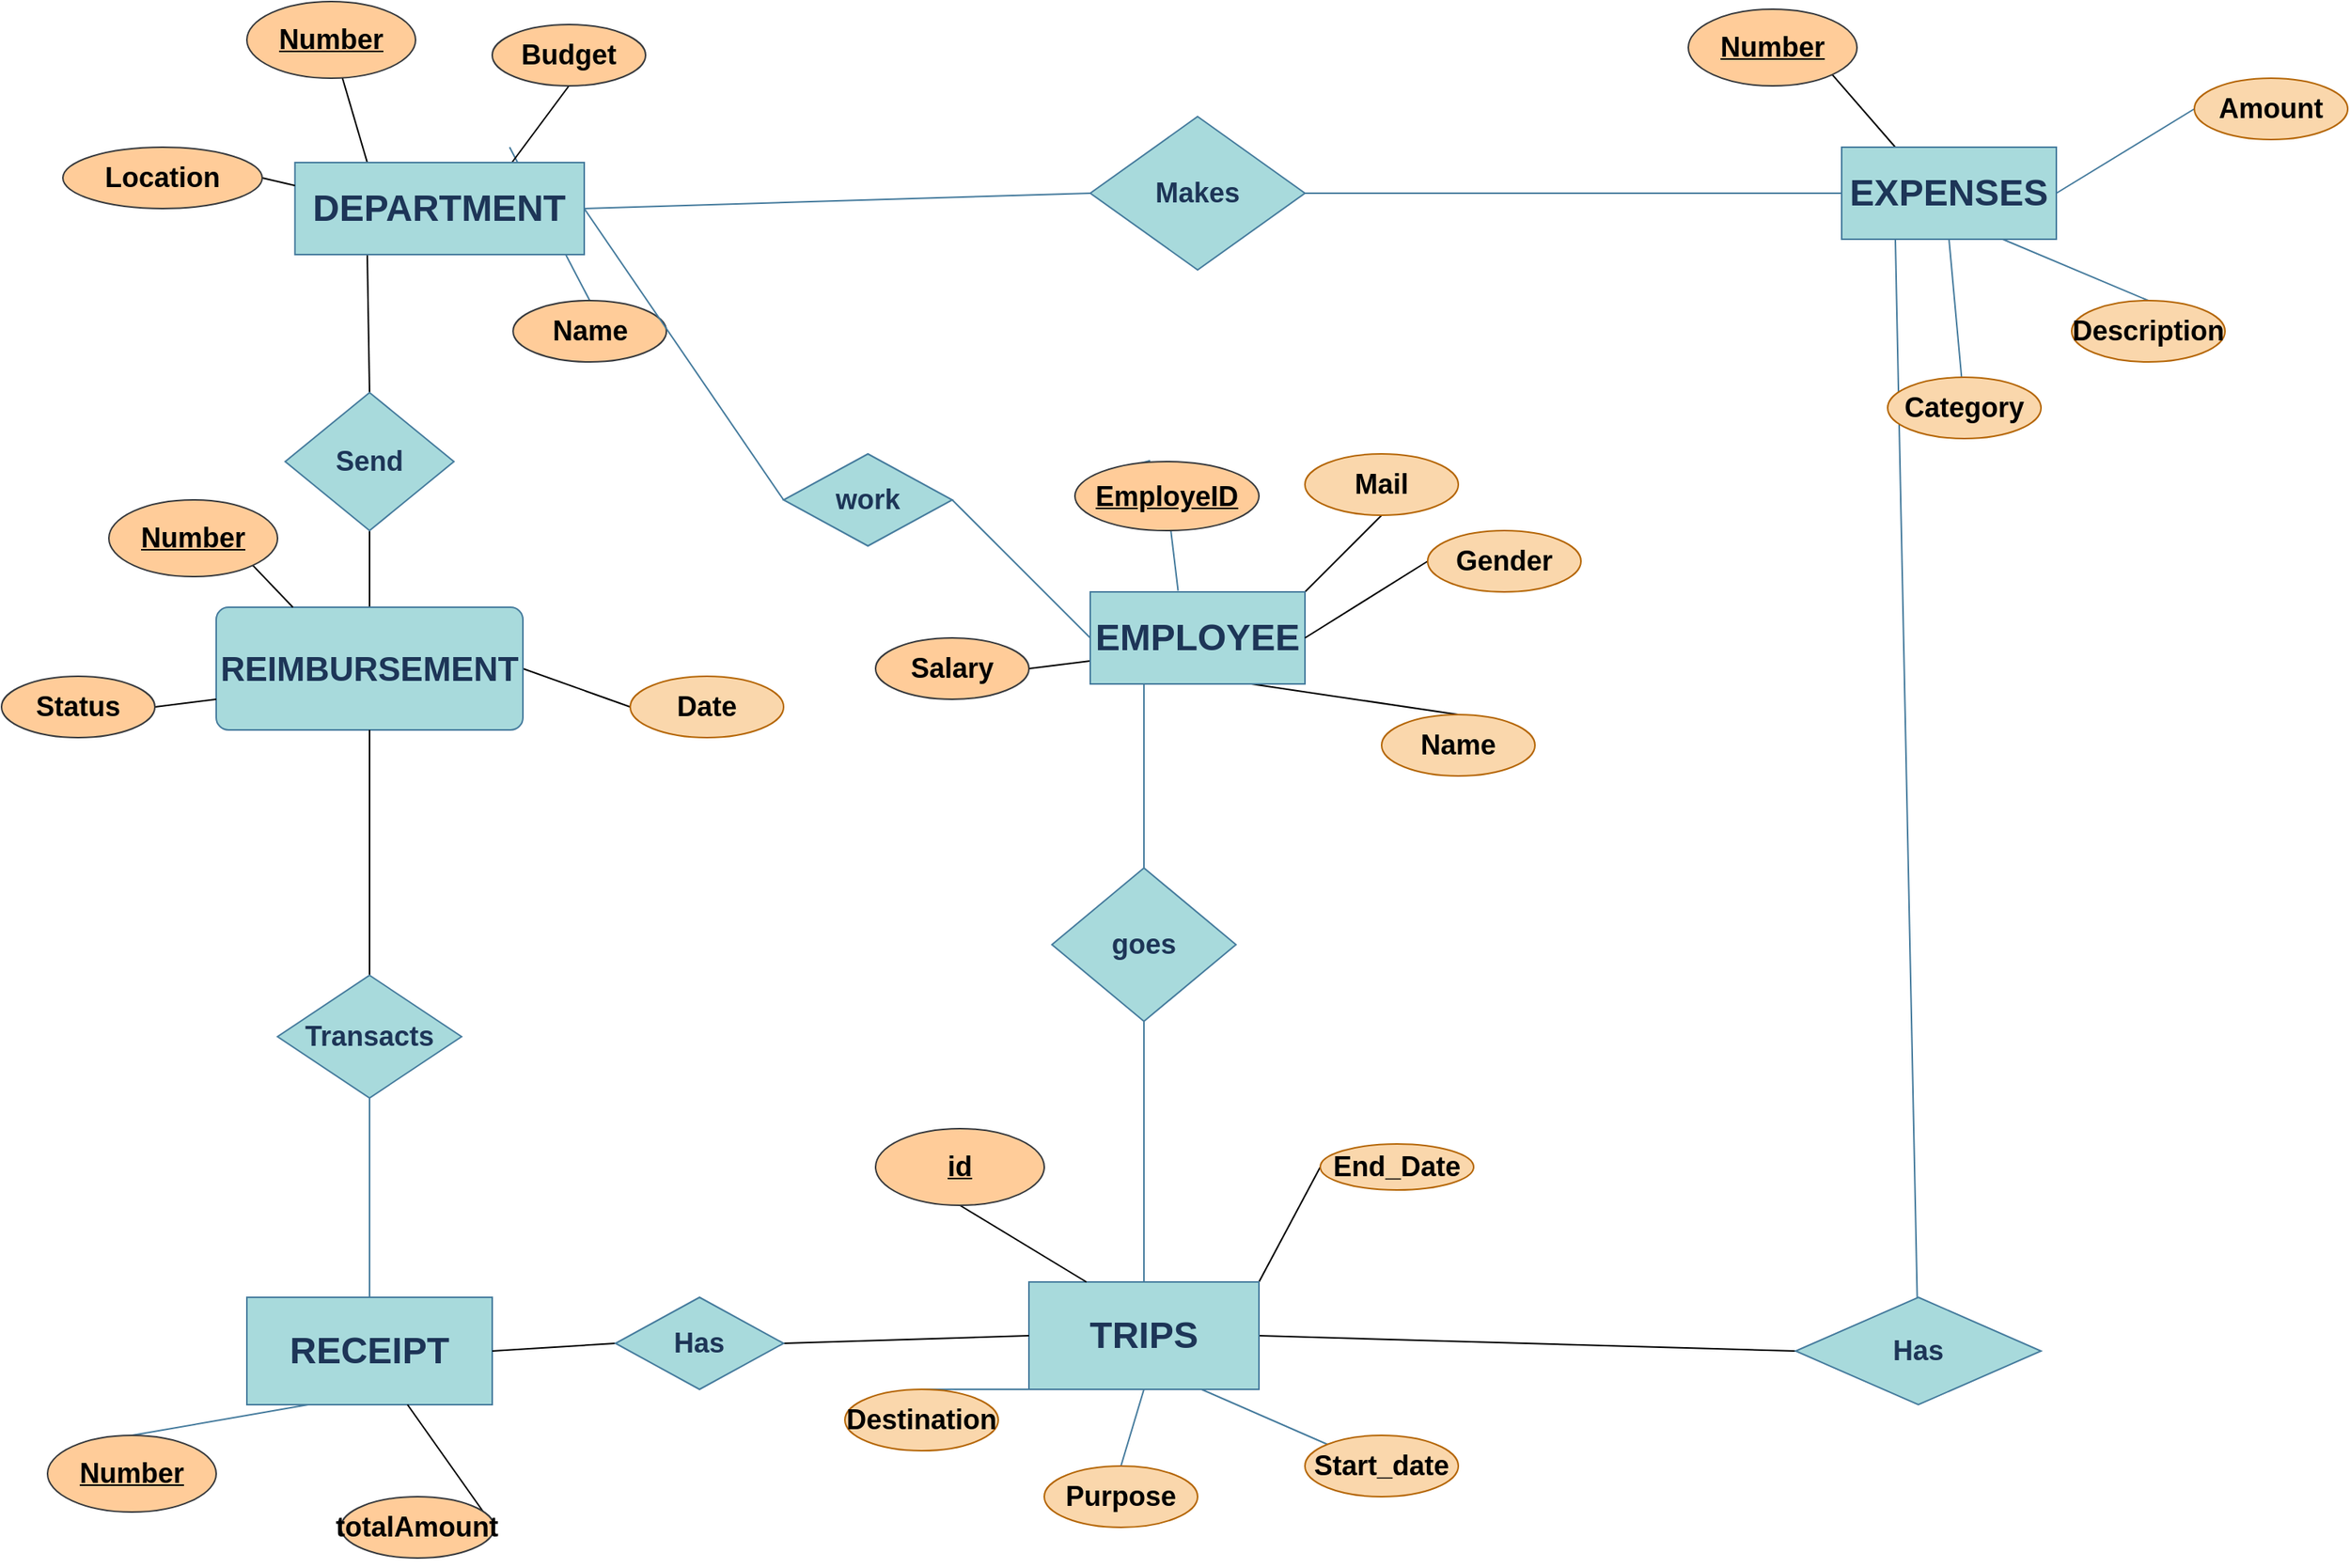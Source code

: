 <mxfile version="22.1.13" type="github">
  <diagram name="Sayfa -1" id="tAK1WNqzjO5zu7eQM2dV">
    <mxGraphModel dx="1909" dy="1096" grid="1" gridSize="10" guides="1" tooltips="1" connect="1" arrows="1" fold="1" page="1" pageScale="1" pageWidth="1654" pageHeight="1169" background="#FFFFFF" math="0" shadow="0">
      <root>
        <mxCell id="0" />
        <mxCell id="1" parent="0" />
        <mxCell id="8LL4Cj1OAmR2oA_F3G93-10" style="edgeStyle=none;rounded=0;orthogonalLoop=1;jettySize=auto;html=1;exitX=0.75;exitY=1;exitDx=0;exitDy=0;entryX=0.5;entryY=0;entryDx=0;entryDy=0;endArrow=none;endFill=0;" parent="1" source="LRJ7ucOdWmaU4i4guX7y-19" target="8LL4Cj1OAmR2oA_F3G93-9" edge="1">
          <mxGeometry relative="1" as="geometry" />
        </mxCell>
        <mxCell id="8LL4Cj1OAmR2oA_F3G93-16" style="edgeStyle=none;rounded=0;orthogonalLoop=1;jettySize=auto;html=1;exitX=0;exitY=0.75;exitDx=0;exitDy=0;entryX=1;entryY=0.5;entryDx=0;entryDy=0;endArrow=none;endFill=0;" parent="1" source="LRJ7ucOdWmaU4i4guX7y-19" target="8LL4Cj1OAmR2oA_F3G93-12" edge="1">
          <mxGeometry relative="1" as="geometry" />
        </mxCell>
        <mxCell id="8LL4Cj1OAmR2oA_F3G93-82" style="edgeStyle=none;rounded=0;orthogonalLoop=1;jettySize=auto;html=1;exitX=1;exitY=0;exitDx=0;exitDy=0;entryX=0.5;entryY=1;entryDx=0;entryDy=0;endArrow=none;endFill=0;" parent="1" source="LRJ7ucOdWmaU4i4guX7y-19" target="LRJ7ucOdWmaU4i4guX7y-51" edge="1">
          <mxGeometry relative="1" as="geometry" />
        </mxCell>
        <mxCell id="LRJ7ucOdWmaU4i4guX7y-19" value="&lt;h1&gt;EMPLOYEE&lt;/h1&gt;" style="rounded=0;whiteSpace=wrap;html=1;fillColor=#A8DADC;strokeColor=#457B9D;fontColor=#1D3557;labelBackgroundColor=none;" parent="1" vertex="1">
          <mxGeometry x="760" y="490" width="140" height="60" as="geometry" />
        </mxCell>
        <mxCell id="LRJ7ucOdWmaU4i4guX7y-21" value="&lt;h1&gt;RECEIPT&lt;/h1&gt;" style="whiteSpace=wrap;html=1;fillColor=#A8DADC;fontColor=#1D3557;strokeColor=#457B9D;labelBackgroundColor=none;" parent="1" vertex="1">
          <mxGeometry x="210" y="950" width="160" height="70" as="geometry" />
        </mxCell>
        <mxCell id="LRJ7ucOdWmaU4i4guX7y-75" style="edgeStyle=none;rounded=0;orthogonalLoop=1;jettySize=auto;html=1;exitX=0.25;exitY=1;exitDx=0;exitDy=0;entryX=0.5;entryY=0;entryDx=0;entryDy=0;strokeColor=#457B9D;fontColor=#1D3557;fillColor=#A8DADC;endArrow=none;endFill=0;" parent="1" source="LRJ7ucOdWmaU4i4guX7y-22" target="LRJ7ucOdWmaU4i4guX7y-70" edge="1">
          <mxGeometry relative="1" as="geometry" />
        </mxCell>
        <mxCell id="LRJ7ucOdWmaU4i4guX7y-77" style="edgeStyle=none;rounded=0;orthogonalLoop=1;jettySize=auto;html=1;exitX=0.75;exitY=1;exitDx=0;exitDy=0;entryX=0;entryY=0;entryDx=0;entryDy=0;strokeColor=#457B9D;fontColor=#1D3557;fillColor=#A8DADC;endArrow=none;endFill=0;" parent="1" source="LRJ7ucOdWmaU4i4guX7y-22" target="LRJ7ucOdWmaU4i4guX7y-72" edge="1">
          <mxGeometry relative="1" as="geometry" />
        </mxCell>
        <mxCell id="LRJ7ucOdWmaU4i4guX7y-139" style="edgeStyle=none;rounded=0;orthogonalLoop=1;jettySize=auto;html=1;exitX=0.5;exitY=0;exitDx=0;exitDy=0;entryX=0.5;entryY=1;entryDx=0;entryDy=0;strokeColor=#457B9D;fontColor=#1D3557;fillColor=#A8DADC;endArrow=none;endFill=0;" parent="1" source="LRJ7ucOdWmaU4i4guX7y-22" target="LRJ7ucOdWmaU4i4guX7y-138" edge="1">
          <mxGeometry relative="1" as="geometry" />
        </mxCell>
        <mxCell id="8LL4Cj1OAmR2oA_F3G93-44" style="edgeStyle=none;rounded=0;orthogonalLoop=1;jettySize=auto;html=1;exitX=1;exitY=0;exitDx=0;exitDy=0;entryX=0;entryY=0.5;entryDx=0;entryDy=0;endArrow=none;endFill=0;" parent="1" source="LRJ7ucOdWmaU4i4guX7y-22" target="LRJ7ucOdWmaU4i4guX7y-79" edge="1">
          <mxGeometry relative="1" as="geometry" />
        </mxCell>
        <mxCell id="8LL4Cj1OAmR2oA_F3G93-77" style="edgeStyle=none;rounded=0;orthogonalLoop=1;jettySize=auto;html=1;exitX=1;exitY=0.5;exitDx=0;exitDy=0;entryX=0;entryY=0.5;entryDx=0;entryDy=0;endArrow=none;endFill=0;" parent="1" source="LRJ7ucOdWmaU4i4guX7y-22" target="LRJ7ucOdWmaU4i4guX7y-155" edge="1">
          <mxGeometry relative="1" as="geometry" />
        </mxCell>
        <mxCell id="LRJ7ucOdWmaU4i4guX7y-22" value="&lt;h1&gt;TRIPS&lt;/h1&gt;" style="whiteSpace=wrap;html=1;strokeColor=#457B9D;fontColor=#1D3557;fillColor=#A8DADC;labelBackgroundColor=none;" parent="1" vertex="1">
          <mxGeometry x="720" y="940" width="150" height="70" as="geometry" />
        </mxCell>
        <mxCell id="LRJ7ucOdWmaU4i4guX7y-89" style="edgeStyle=none;rounded=0;orthogonalLoop=1;jettySize=auto;html=1;exitX=1;exitY=0.5;exitDx=0;exitDy=0;entryX=0;entryY=0.5;entryDx=0;entryDy=0;strokeColor=#457B9D;fontColor=#1D3557;fillColor=#A8DADC;endArrow=none;endFill=0;" parent="1" source="LRJ7ucOdWmaU4i4guX7y-23" target="LRJ7ucOdWmaU4i4guX7y-82" edge="1">
          <mxGeometry relative="1" as="geometry" />
        </mxCell>
        <mxCell id="LRJ7ucOdWmaU4i4guX7y-93" style="edgeStyle=none;rounded=0;orthogonalLoop=1;jettySize=auto;html=1;exitX=0.5;exitY=1;exitDx=0;exitDy=0;strokeColor=#457B9D;fontColor=#1D3557;fillColor=#A8DADC;endArrow=none;endFill=0;" parent="1" source="LRJ7ucOdWmaU4i4guX7y-23" target="LRJ7ucOdWmaU4i4guX7y-90" edge="1">
          <mxGeometry relative="1" as="geometry" />
        </mxCell>
        <mxCell id="LRJ7ucOdWmaU4i4guX7y-154" style="edgeStyle=none;rounded=0;orthogonalLoop=1;jettySize=auto;html=1;exitX=0.25;exitY=1;exitDx=0;exitDy=0;strokeColor=#457B9D;fontColor=#1D3557;fillColor=#A8DADC;endArrow=none;endFill=0;" parent="1" source="LRJ7ucOdWmaU4i4guX7y-23" target="LRJ7ucOdWmaU4i4guX7y-155" edge="1">
          <mxGeometry relative="1" as="geometry">
            <mxPoint x="1279.636" y="830" as="targetPoint" />
          </mxGeometry>
        </mxCell>
        <mxCell id="8LL4Cj1OAmR2oA_F3G93-39" style="edgeStyle=none;rounded=0;orthogonalLoop=1;jettySize=auto;html=1;exitX=0.25;exitY=0;exitDx=0;exitDy=0;entryX=1;entryY=1;entryDx=0;entryDy=0;endArrow=none;endFill=0;" parent="1" source="LRJ7ucOdWmaU4i4guX7y-23" target="8LL4Cj1OAmR2oA_F3G93-38" edge="1">
          <mxGeometry relative="1" as="geometry" />
        </mxCell>
        <mxCell id="LRJ7ucOdWmaU4i4guX7y-23" value="&lt;h1&gt;EXPENSES&lt;/h1&gt;" style="whiteSpace=wrap;html=1;strokeColor=#457B9D;fontColor=#1D3557;fillColor=#A8DADC;" parent="1" vertex="1">
          <mxGeometry x="1250" y="200" width="140" height="60" as="geometry" />
        </mxCell>
        <mxCell id="LRJ7ucOdWmaU4i4guX7y-51" value="&lt;h2&gt;Mail&lt;/h2&gt;" style="ellipse;whiteSpace=wrap;html=1;align=center;strokeColor=#b46504;fillColor=#fad7ac;" parent="1" vertex="1">
          <mxGeometry x="900" y="400" width="100" height="40" as="geometry" />
        </mxCell>
        <mxCell id="8LL4Cj1OAmR2oA_F3G93-8" style="edgeStyle=none;rounded=0;orthogonalLoop=1;jettySize=auto;html=1;exitX=0;exitY=0.5;exitDx=0;exitDy=0;entryX=1;entryY=0.5;entryDx=0;entryDy=0;endArrow=none;endFill=0;" parent="1" source="LRJ7ucOdWmaU4i4guX7y-61" target="LRJ7ucOdWmaU4i4guX7y-19" edge="1">
          <mxGeometry relative="1" as="geometry" />
        </mxCell>
        <mxCell id="LRJ7ucOdWmaU4i4guX7y-61" value="&lt;h2&gt;Gender&lt;/h2&gt;" style="ellipse;whiteSpace=wrap;html=1;align=center;strokeColor=#b46504;fillColor=#fad7ac;" parent="1" vertex="1">
          <mxGeometry x="980" y="450" width="100" height="40" as="geometry" />
        </mxCell>
        <mxCell id="LRJ7ucOdWmaU4i4guX7y-62" style="edgeStyle=none;rounded=0;orthogonalLoop=1;jettySize=auto;html=1;entryX=0;entryY=0.75;entryDx=0;entryDy=0;strokeColor=#457B9D;fontColor=#1D3557;fillColor=#A8DADC;" parent="1" source="LRJ7ucOdWmaU4i4guX7y-19" target="LRJ7ucOdWmaU4i4guX7y-19" edge="1">
          <mxGeometry relative="1" as="geometry" />
        </mxCell>
        <mxCell id="LRJ7ucOdWmaU4i4guX7y-70" value="&lt;h2&gt;Destination&lt;/h2&gt;" style="ellipse;whiteSpace=wrap;html=1;align=center;strokeColor=#b46504;fillColor=#fad7ac;" parent="1" vertex="1">
          <mxGeometry x="600" y="1010" width="100" height="40" as="geometry" />
        </mxCell>
        <mxCell id="LRJ7ucOdWmaU4i4guX7y-76" style="edgeStyle=none;rounded=0;orthogonalLoop=1;jettySize=auto;html=1;exitX=0.5;exitY=0;exitDx=0;exitDy=0;entryX=0.5;entryY=1;entryDx=0;entryDy=0;strokeColor=#457B9D;fontColor=#1D3557;fillColor=#A8DADC;endArrow=none;endFill=0;" parent="1" source="LRJ7ucOdWmaU4i4guX7y-71" target="LRJ7ucOdWmaU4i4guX7y-22" edge="1">
          <mxGeometry relative="1" as="geometry" />
        </mxCell>
        <mxCell id="LRJ7ucOdWmaU4i4guX7y-71" value="&lt;h2&gt;Purpose&lt;/h2&gt;" style="ellipse;whiteSpace=wrap;html=1;align=center;strokeColor=#b46504;fillColor=#fad7ac;" parent="1" vertex="1">
          <mxGeometry x="730" y="1060" width="100" height="40" as="geometry" />
        </mxCell>
        <mxCell id="LRJ7ucOdWmaU4i4guX7y-72" value="&lt;h2&gt;Start_date&lt;/h2&gt;" style="ellipse;whiteSpace=wrap;html=1;align=center;strokeColor=#b46504;fillColor=#fad7ac;" parent="1" vertex="1">
          <mxGeometry x="900" y="1040" width="100" height="40" as="geometry" />
        </mxCell>
        <mxCell id="LRJ7ucOdWmaU4i4guX7y-79" value="&lt;h2&gt;End_Date&lt;/h2&gt;" style="ellipse;whiteSpace=wrap;html=1;align=center;strokeColor=#b46504;fillColor=#fad7ac;" parent="1" vertex="1">
          <mxGeometry x="910" y="850" width="100" height="30" as="geometry" />
        </mxCell>
        <mxCell id="LRJ7ucOdWmaU4i4guX7y-87" style="edgeStyle=none;rounded=0;orthogonalLoop=1;jettySize=auto;html=1;exitX=0.5;exitY=0;exitDx=0;exitDy=0;entryX=0.75;entryY=1;entryDx=0;entryDy=0;strokeColor=#457B9D;fontColor=#1D3557;fillColor=#A8DADC;endArrow=none;endFill=0;" parent="1" source="LRJ7ucOdWmaU4i4guX7y-81" target="LRJ7ucOdWmaU4i4guX7y-23" edge="1">
          <mxGeometry relative="1" as="geometry" />
        </mxCell>
        <mxCell id="LRJ7ucOdWmaU4i4guX7y-81" value="&lt;h2&gt;Description&lt;/h2&gt;" style="ellipse;whiteSpace=wrap;html=1;align=center;strokeColor=#b46504;fillColor=#fad7ac;" parent="1" vertex="1">
          <mxGeometry x="1400" y="300" width="100" height="40" as="geometry" />
        </mxCell>
        <mxCell id="LRJ7ucOdWmaU4i4guX7y-82" value="&lt;h2&gt;Amount&lt;/h2&gt;" style="ellipse;whiteSpace=wrap;html=1;align=center;strokeColor=#b46504;fillColor=#fad7ac;" parent="1" vertex="1">
          <mxGeometry x="1480" y="155" width="100" height="40" as="geometry" />
        </mxCell>
        <mxCell id="LRJ7ucOdWmaU4i4guX7y-90" value="&lt;h2&gt;Category&lt;/h2&gt;" style="ellipse;whiteSpace=wrap;html=1;align=center;strokeColor=#b46504;fillColor=#fad7ac;" parent="1" vertex="1">
          <mxGeometry x="1280" y="350" width="100" height="40" as="geometry" />
        </mxCell>
        <mxCell id="LRJ7ucOdWmaU4i4guX7y-103" style="edgeStyle=none;rounded=0;orthogonalLoop=1;jettySize=auto;html=1;exitX=0.75;exitY=1;exitDx=0;exitDy=0;entryX=0.5;entryY=0;entryDx=0;entryDy=0;strokeColor=#457B9D;fontColor=#1D3557;fillColor=#A8DADC;endArrow=none;endFill=0;" parent="1" target="LRJ7ucOdWmaU4i4guX7y-97" edge="1">
          <mxGeometry relative="1" as="geometry">
            <mxPoint x="381.345" y="200" as="sourcePoint" />
          </mxGeometry>
        </mxCell>
        <mxCell id="LRJ7ucOdWmaU4i4guX7y-136" style="edgeStyle=none;rounded=0;orthogonalLoop=1;jettySize=auto;html=1;exitX=1;exitY=0.5;exitDx=0;exitDy=0;entryX=0;entryY=0.5;entryDx=0;entryDy=0;strokeColor=#457B9D;fontColor=#1D3557;fillColor=#A8DADC;endArrow=none;endFill=0;" parent="1" source="LRJ7ucOdWmaU4i4guX7y-95" target="LRJ7ucOdWmaU4i4guX7y-135" edge="1">
          <mxGeometry relative="1" as="geometry">
            <mxPoint x="825.03" y="344.271" as="sourcePoint" />
          </mxGeometry>
        </mxCell>
        <mxCell id="8LL4Cj1OAmR2oA_F3G93-23" style="edgeStyle=none;rounded=0;orthogonalLoop=1;jettySize=auto;html=1;exitX=0.25;exitY=0;exitDx=0;exitDy=0;endArrow=none;endFill=0;" parent="1" source="LRJ7ucOdWmaU4i4guX7y-95" target="8LL4Cj1OAmR2oA_F3G93-22" edge="1">
          <mxGeometry relative="1" as="geometry" />
        </mxCell>
        <mxCell id="8LL4Cj1OAmR2oA_F3G93-24" style="edgeStyle=none;rounded=0;orthogonalLoop=1;jettySize=auto;html=1;exitX=0.75;exitY=0;exitDx=0;exitDy=0;entryX=0.5;entryY=1;entryDx=0;entryDy=0;endArrow=none;endFill=0;" parent="1" source="LRJ7ucOdWmaU4i4guX7y-95" target="8LL4Cj1OAmR2oA_F3G93-21" edge="1">
          <mxGeometry relative="1" as="geometry" />
        </mxCell>
        <mxCell id="8LL4Cj1OAmR2oA_F3G93-32" style="edgeStyle=none;rounded=0;orthogonalLoop=1;jettySize=auto;html=1;exitX=0.25;exitY=1;exitDx=0;exitDy=0;entryX=0.5;entryY=0;entryDx=0;entryDy=0;endArrow=none;endFill=0;" parent="1" source="LRJ7ucOdWmaU4i4guX7y-95" target="LRJ7ucOdWmaU4i4guX7y-120" edge="1">
          <mxGeometry relative="1" as="geometry" />
        </mxCell>
        <mxCell id="LRJ7ucOdWmaU4i4guX7y-95" value="&lt;h1&gt;DEPARTMENT&lt;/h1&gt;" style="whiteSpace=wrap;html=1;align=center;strokeColor=#457B9D;fontColor=#1D3557;fillColor=#A8DADC;" parent="1" vertex="1">
          <mxGeometry x="241.34" y="210" width="188.66" height="60" as="geometry" />
        </mxCell>
        <mxCell id="8LL4Cj1OAmR2oA_F3G93-37" style="edgeStyle=none;rounded=0;orthogonalLoop=1;jettySize=auto;html=1;entryX=0;entryY=0.25;entryDx=0;entryDy=0;endArrow=none;endFill=0;" parent="1" target="LRJ7ucOdWmaU4i4guX7y-95" edge="1">
          <mxGeometry relative="1" as="geometry">
            <mxPoint x="220" y="220" as="sourcePoint" />
          </mxGeometry>
        </mxCell>
        <mxCell id="LRJ7ucOdWmaU4i4guX7y-96" value="&lt;h2&gt;Location&lt;/h2&gt;" style="ellipse;whiteSpace=wrap;html=1;align=center;strokeColor=#36393d;fillColor=#ffcc99;" parent="1" vertex="1">
          <mxGeometry x="90" y="200" width="130" height="40" as="geometry" />
        </mxCell>
        <mxCell id="LRJ7ucOdWmaU4i4guX7y-97" value="&lt;h2&gt;Name&lt;/h2&gt;" style="ellipse;whiteSpace=wrap;html=1;align=center;strokeColor=#36393d;fillColor=#ffcc99;" parent="1" vertex="1">
          <mxGeometry x="383.6" y="300" width="100" height="40" as="geometry" />
        </mxCell>
        <mxCell id="LRJ7ucOdWmaU4i4guX7y-114" style="edgeStyle=none;rounded=0;orthogonalLoop=1;jettySize=auto;html=1;exitX=1;exitY=0.5;exitDx=0;exitDy=0;entryX=0;entryY=0.5;entryDx=0;entryDy=0;strokeColor=#457B9D;fontColor=#1D3557;fillColor=#A8DADC;endArrow=none;endFill=0;" parent="1" source="LRJ7ucOdWmaU4i4guX7y-105" target="LRJ7ucOdWmaU4i4guX7y-19" edge="1">
          <mxGeometry relative="1" as="geometry" />
        </mxCell>
        <mxCell id="LRJ7ucOdWmaU4i4guX7y-115" style="edgeStyle=none;rounded=0;orthogonalLoop=1;jettySize=auto;html=1;exitX=0;exitY=0.5;exitDx=0;exitDy=0;entryX=1;entryY=0.5;entryDx=0;entryDy=0;strokeColor=#457B9D;fontColor=#1D3557;fillColor=#A8DADC;endArrow=none;endFill=0;" parent="1" source="LRJ7ucOdWmaU4i4guX7y-105" target="LRJ7ucOdWmaU4i4guX7y-95" edge="1">
          <mxGeometry relative="1" as="geometry" />
        </mxCell>
        <mxCell id="LRJ7ucOdWmaU4i4guX7y-105" value="&lt;h2&gt;work&lt;/h2&gt;" style="shape=rhombus;perimeter=rhombusPerimeter;whiteSpace=wrap;html=1;align=center;strokeColor=#457B9D;fontColor=#1D3557;fillColor=#A8DADC;direction=east;" parent="1" vertex="1">
          <mxGeometry x="560" y="400" width="110" height="60" as="geometry" />
        </mxCell>
        <mxCell id="LRJ7ucOdWmaU4i4guX7y-109" value="" style="edgeStyle=none;rounded=0;orthogonalLoop=1;jettySize=auto;html=1;exitX=0.409;exitY=-0.014;exitDx=0;exitDy=0;strokeColor=#457B9D;fontColor=#1D3557;fillColor=#A8DADC;endArrow=none;endFill=0;exitPerimeter=0;" parent="1" source="8LL4Cj1OAmR2oA_F3G93-4" edge="1">
          <mxGeometry relative="1" as="geometry">
            <mxPoint x="780" y="250" as="sourcePoint" />
            <mxPoint x="777.958" y="409.965" as="targetPoint" />
          </mxGeometry>
        </mxCell>
        <mxCell id="8LL4Cj1OAmR2oA_F3G93-30" style="edgeStyle=none;rounded=0;orthogonalLoop=1;jettySize=auto;html=1;exitX=0.5;exitY=0;exitDx=0;exitDy=0;endArrow=none;endFill=0;" parent="1" source="LRJ7ucOdWmaU4i4guX7y-118" target="LRJ7ucOdWmaU4i4guX7y-120" edge="1">
          <mxGeometry relative="1" as="geometry" />
        </mxCell>
        <mxCell id="8LL4Cj1OAmR2oA_F3G93-61" style="edgeStyle=none;rounded=0;orthogonalLoop=1;jettySize=auto;html=1;exitX=1;exitY=0.5;exitDx=0;exitDy=0;entryX=0;entryY=0.5;entryDx=0;entryDy=0;endArrow=none;endFill=0;" parent="1" source="LRJ7ucOdWmaU4i4guX7y-118" target="8LL4Cj1OAmR2oA_F3G93-55" edge="1">
          <mxGeometry relative="1" as="geometry" />
        </mxCell>
        <mxCell id="LRJ7ucOdWmaU4i4guX7y-118" value="&lt;h1&gt;&lt;span style=&quot;font-size: 22px;&quot;&gt;REIMBURSEMENT&lt;/span&gt;&lt;/h1&gt;" style="rounded=1;arcSize=10;whiteSpace=wrap;html=1;align=center;strokeColor=#457B9D;fontColor=#1D3557;fillColor=#A8DADC;" parent="1" vertex="1">
          <mxGeometry x="190" y="500" width="200" height="80" as="geometry" />
        </mxCell>
        <mxCell id="LRJ7ucOdWmaU4i4guX7y-120" value="&lt;h2&gt;Send&lt;/h2&gt;" style="shape=rhombus;perimeter=rhombusPerimeter;whiteSpace=wrap;html=1;align=center;strokeColor=#457B9D;fontColor=#1D3557;fillColor=#A8DADC;" parent="1" vertex="1">
          <mxGeometry x="235.0" y="360" width="110" height="90" as="geometry" />
        </mxCell>
        <mxCell id="LRJ7ucOdWmaU4i4guX7y-126" style="edgeStyle=none;rounded=0;orthogonalLoop=1;jettySize=auto;html=1;exitX=0.5;exitY=1;exitDx=0;exitDy=0;entryX=0.5;entryY=0;entryDx=0;entryDy=0;strokeColor=#457B9D;fontColor=#1D3557;fillColor=#A8DADC;endArrow=none;endFill=0;" parent="1" source="LRJ7ucOdWmaU4i4guX7y-122" target="LRJ7ucOdWmaU4i4guX7y-21" edge="1">
          <mxGeometry relative="1" as="geometry" />
        </mxCell>
        <mxCell id="8LL4Cj1OAmR2oA_F3G93-40" style="edgeStyle=none;rounded=0;orthogonalLoop=1;jettySize=auto;html=1;exitX=0.5;exitY=0;exitDx=0;exitDy=0;entryX=0.5;entryY=1;entryDx=0;entryDy=0;endArrow=none;endFill=0;" parent="1" source="LRJ7ucOdWmaU4i4guX7y-122" target="LRJ7ucOdWmaU4i4guX7y-118" edge="1">
          <mxGeometry relative="1" as="geometry" />
        </mxCell>
        <mxCell id="LRJ7ucOdWmaU4i4guX7y-122" value="&lt;h2&gt;Transacts&lt;/h2&gt;" style="shape=rhombus;perimeter=rhombusPerimeter;whiteSpace=wrap;html=1;align=center;strokeColor=#457B9D;fontColor=#1D3557;fillColor=#A8DADC;" parent="1" vertex="1">
          <mxGeometry x="230" y="740" width="120" height="80" as="geometry" />
        </mxCell>
        <mxCell id="LRJ7ucOdWmaU4i4guX7y-137" style="edgeStyle=none;rounded=0;orthogonalLoop=1;jettySize=auto;html=1;exitX=1;exitY=0.5;exitDx=0;exitDy=0;entryX=0;entryY=0.5;entryDx=0;entryDy=0;strokeColor=#457B9D;fontColor=#1D3557;fillColor=#A8DADC;endArrow=none;endFill=0;" parent="1" source="LRJ7ucOdWmaU4i4guX7y-135" target="LRJ7ucOdWmaU4i4guX7y-23" edge="1">
          <mxGeometry relative="1" as="geometry" />
        </mxCell>
        <mxCell id="LRJ7ucOdWmaU4i4guX7y-135" value="&lt;h2&gt;Makes&lt;/h2&gt;" style="shape=rhombus;perimeter=rhombusPerimeter;whiteSpace=wrap;html=1;align=center;strokeColor=#457B9D;fontColor=#1D3557;fillColor=#A8DADC;direction=east;" parent="1" vertex="1">
          <mxGeometry x="760" y="180" width="140" height="100" as="geometry" />
        </mxCell>
        <mxCell id="LRJ7ucOdWmaU4i4guX7y-152" style="edgeStyle=none;rounded=0;orthogonalLoop=1;jettySize=auto;html=1;exitX=0.5;exitY=0;exitDx=0;exitDy=0;entryX=0.25;entryY=1;entryDx=0;entryDy=0;strokeColor=#457B9D;fontColor=#1D3557;fillColor=#A8DADC;endArrow=none;endFill=0;" parent="1" source="LRJ7ucOdWmaU4i4guX7y-138" target="LRJ7ucOdWmaU4i4guX7y-19" edge="1">
          <mxGeometry relative="1" as="geometry" />
        </mxCell>
        <mxCell id="LRJ7ucOdWmaU4i4guX7y-138" value="&lt;h2&gt;goes&lt;/h2&gt;" style="shape=rhombus;perimeter=rhombusPerimeter;whiteSpace=wrap;html=1;align=center;strokeColor=#457B9D;fontColor=#1D3557;fillColor=#A8DADC;" parent="1" vertex="1">
          <mxGeometry x="735" y="670" width="120" height="100" as="geometry" />
        </mxCell>
        <mxCell id="8LL4Cj1OAmR2oA_F3G93-7" value="" style="edgeStyle=none;rounded=0;orthogonalLoop=1;jettySize=auto;html=1;exitX=0.409;exitY=-0.014;exitDx=0;exitDy=0;strokeColor=#457B9D;fontColor=#1D3557;fillColor=#A8DADC;endArrow=none;endFill=0;exitPerimeter=0;" parent="1" source="LRJ7ucOdWmaU4i4guX7y-19" target="8LL4Cj1OAmR2oA_F3G93-4" edge="1">
          <mxGeometry relative="1" as="geometry">
            <mxPoint x="787" y="469" as="sourcePoint" />
            <mxPoint x="777.958" y="409.965" as="targetPoint" />
          </mxGeometry>
        </mxCell>
        <mxCell id="8LL4Cj1OAmR2oA_F3G93-4" value="&lt;h2&gt;EmployeID&lt;/h2&gt;" style="ellipse;whiteSpace=wrap;html=1;align=center;fontStyle=4;fillColor=#ffcc99;strokeColor=#36393d;" parent="1" vertex="1">
          <mxGeometry x="750" y="405" width="120" height="45" as="geometry" />
        </mxCell>
        <mxCell id="8LL4Cj1OAmR2oA_F3G93-9" value="&lt;h2&gt;Name&lt;/h2&gt;" style="ellipse;whiteSpace=wrap;html=1;align=center;strokeColor=#b46504;fillColor=#fad7ac;" parent="1" vertex="1">
          <mxGeometry x="950" y="570" width="100" height="40" as="geometry" />
        </mxCell>
        <mxCell id="8LL4Cj1OAmR2oA_F3G93-12" value="&lt;h2&gt;Salary&lt;/h2&gt;" style="ellipse;whiteSpace=wrap;html=1;align=center;fillColor=#ffcc99;strokeColor=#36393d;" parent="1" vertex="1">
          <mxGeometry x="620" y="520" width="100" height="40" as="geometry" />
        </mxCell>
        <mxCell id="8LL4Cj1OAmR2oA_F3G93-21" value="&lt;h2&gt;Budget&lt;/h2&gt;" style="ellipse;whiteSpace=wrap;html=1;align=center;strokeColor=#36393d;fillColor=#ffcc99;" parent="1" vertex="1">
          <mxGeometry x="370" y="120" width="100" height="40" as="geometry" />
        </mxCell>
        <mxCell id="8LL4Cj1OAmR2oA_F3G93-22" value="&lt;h2&gt;Number&lt;/h2&gt;" style="ellipse;whiteSpace=wrap;html=1;align=center;fontStyle=4;fillColor=#ffcc99;strokeColor=#36393d;" parent="1" vertex="1">
          <mxGeometry x="210" y="105" width="110" height="50" as="geometry" />
        </mxCell>
        <mxCell id="8LL4Cj1OAmR2oA_F3G93-38" value="&lt;h2&gt;Number&lt;/h2&gt;" style="ellipse;whiteSpace=wrap;html=1;align=center;fontStyle=4;fillColor=#ffcc99;strokeColor=#36393d;" parent="1" vertex="1">
          <mxGeometry x="1150" y="110" width="110" height="50" as="geometry" />
        </mxCell>
        <mxCell id="8LL4Cj1OAmR2oA_F3G93-84" style="edgeStyle=none;rounded=0;orthogonalLoop=1;jettySize=auto;html=1;exitX=0.5;exitY=1;exitDx=0;exitDy=0;entryX=0.25;entryY=0;entryDx=0;entryDy=0;endArrow=none;endFill=0;" parent="1" source="8LL4Cj1OAmR2oA_F3G93-45" target="LRJ7ucOdWmaU4i4guX7y-22" edge="1">
          <mxGeometry relative="1" as="geometry" />
        </mxCell>
        <mxCell id="8LL4Cj1OAmR2oA_F3G93-45" value="&lt;h2&gt;id&lt;/h2&gt;" style="ellipse;whiteSpace=wrap;html=1;align=center;fontStyle=4;fillColor=#ffcc99;strokeColor=#36393d;" parent="1" vertex="1">
          <mxGeometry x="620" y="840" width="110" height="50" as="geometry" />
        </mxCell>
        <mxCell id="8LL4Cj1OAmR2oA_F3G93-79" style="edgeStyle=none;rounded=0;orthogonalLoop=1;jettySize=auto;html=1;exitX=0;exitY=0.5;exitDx=0;exitDy=0;entryX=1;entryY=0.5;entryDx=0;entryDy=0;endArrow=none;endFill=0;" parent="1" source="8LL4Cj1OAmR2oA_F3G93-50" target="LRJ7ucOdWmaU4i4guX7y-21" edge="1">
          <mxGeometry relative="1" as="geometry" />
        </mxCell>
        <mxCell id="8LL4Cj1OAmR2oA_F3G93-83" style="edgeStyle=none;rounded=0;orthogonalLoop=1;jettySize=auto;html=1;exitX=1;exitY=0.5;exitDx=0;exitDy=0;entryX=0;entryY=0.5;entryDx=0;entryDy=0;endArrow=none;endFill=0;" parent="1" source="8LL4Cj1OAmR2oA_F3G93-50" target="LRJ7ucOdWmaU4i4guX7y-22" edge="1">
          <mxGeometry relative="1" as="geometry" />
        </mxCell>
        <mxCell id="8LL4Cj1OAmR2oA_F3G93-50" value="&lt;h2&gt;Has&lt;/h2&gt;" style="shape=rhombus;perimeter=rhombusPerimeter;whiteSpace=wrap;html=1;align=center;strokeColor=#457B9D;fontColor=#1D3557;fillColor=#A8DADC;" parent="1" vertex="1">
          <mxGeometry x="450.36" y="950" width="109.64" height="60" as="geometry" />
        </mxCell>
        <mxCell id="8LL4Cj1OAmR2oA_F3G93-60" style="edgeStyle=none;rounded=0;orthogonalLoop=1;jettySize=auto;html=1;exitX=1;exitY=1;exitDx=0;exitDy=0;entryX=0.25;entryY=0;entryDx=0;entryDy=0;endArrow=none;endFill=0;" parent="1" source="8LL4Cj1OAmR2oA_F3G93-53" target="LRJ7ucOdWmaU4i4guX7y-118" edge="1">
          <mxGeometry relative="1" as="geometry" />
        </mxCell>
        <mxCell id="8LL4Cj1OAmR2oA_F3G93-53" value="&lt;h2&gt;Number&lt;/h2&gt;" style="ellipse;whiteSpace=wrap;html=1;align=center;fontStyle=4;fillColor=#ffcc99;strokeColor=#36393d;" parent="1" vertex="1">
          <mxGeometry x="120" y="430" width="110" height="50" as="geometry" />
        </mxCell>
        <mxCell id="8LL4Cj1OAmR2oA_F3G93-59" style="edgeStyle=none;rounded=0;orthogonalLoop=1;jettySize=auto;html=1;exitX=1;exitY=0.5;exitDx=0;exitDy=0;entryX=0;entryY=0.75;entryDx=0;entryDy=0;endArrow=none;endFill=0;" parent="1" source="8LL4Cj1OAmR2oA_F3G93-54" target="LRJ7ucOdWmaU4i4guX7y-118" edge="1">
          <mxGeometry relative="1" as="geometry" />
        </mxCell>
        <mxCell id="8LL4Cj1OAmR2oA_F3G93-54" value="&lt;h2&gt;Status&lt;/h2&gt;" style="ellipse;whiteSpace=wrap;html=1;align=center;fillColor=#ffcc99;strokeColor=#36393d;" parent="1" vertex="1">
          <mxGeometry x="50" y="545" width="100" height="40" as="geometry" />
        </mxCell>
        <mxCell id="8LL4Cj1OAmR2oA_F3G93-55" value="&lt;h2&gt;Date&lt;/h2&gt;" style="ellipse;whiteSpace=wrap;html=1;align=center;strokeColor=#b46504;fillColor=#fad7ac;" parent="1" vertex="1">
          <mxGeometry x="460" y="545" width="100" height="40" as="geometry" />
        </mxCell>
        <mxCell id="8LL4Cj1OAmR2oA_F3G93-65" value="" style="edgeStyle=none;rounded=0;orthogonalLoop=1;jettySize=auto;html=1;exitX=0.25;exitY=1;exitDx=0;exitDy=0;entryX=0.5;entryY=0;entryDx=0;entryDy=0;strokeColor=#457B9D;fontColor=#1D3557;fillColor=#A8DADC;startArrow=none;startFill=0;endArrow=none;endFill=0;" parent="1" source="LRJ7ucOdWmaU4i4guX7y-21" target="8LL4Cj1OAmR2oA_F3G93-64" edge="1">
          <mxGeometry relative="1" as="geometry">
            <mxPoint x="280" y="835" as="sourcePoint" />
            <mxPoint x="240" y="880" as="targetPoint" />
          </mxGeometry>
        </mxCell>
        <mxCell id="8LL4Cj1OAmR2oA_F3G93-64" value="&lt;h2&gt;Number&lt;/h2&gt;" style="ellipse;whiteSpace=wrap;html=1;align=center;fontStyle=4;fillColor=#ffcc99;strokeColor=#36393d;" parent="1" vertex="1">
          <mxGeometry x="80" y="1040" width="110" height="50" as="geometry" />
        </mxCell>
        <mxCell id="8LL4Cj1OAmR2oA_F3G93-67" style="edgeStyle=none;rounded=0;orthogonalLoop=1;jettySize=auto;html=1;exitX=1;exitY=0.5;exitDx=0;exitDy=0;endArrow=none;endFill=0;" parent="1" source="8LL4Cj1OAmR2oA_F3G93-66" target="LRJ7ucOdWmaU4i4guX7y-21" edge="1">
          <mxGeometry relative="1" as="geometry" />
        </mxCell>
        <mxCell id="8LL4Cj1OAmR2oA_F3G93-66" value="&lt;h2&gt;totalAmount&lt;/h2&gt;" style="ellipse;whiteSpace=wrap;html=1;align=center;fillColor=#ffcc99;strokeColor=#36393d;" parent="1" vertex="1">
          <mxGeometry x="271.34" y="1080" width="100" height="40" as="geometry" />
        </mxCell>
        <mxCell id="LRJ7ucOdWmaU4i4guX7y-155" value="&lt;h2&gt;Has&lt;/h2&gt;" style="shape=rhombus;perimeter=rhombusPerimeter;whiteSpace=wrap;html=1;align=center;strokeColor=#457B9D;fontColor=#1D3557;fillColor=#A8DADC;" parent="1" vertex="1">
          <mxGeometry x="1220" y="950" width="160" height="70" as="geometry" />
        </mxCell>
      </root>
    </mxGraphModel>
  </diagram>
</mxfile>
